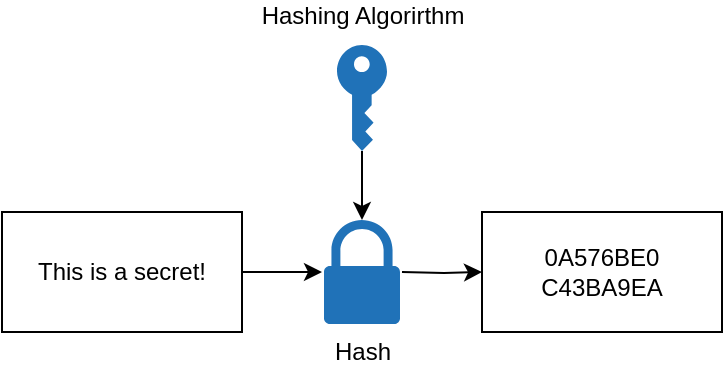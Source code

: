 <mxfile userAgent="Mozilla/5.0 (X11; CrOS x86_64 10323.67.0) AppleWebKit/537.36 (KHTML, like Gecko) Chrome/65.0.333.209 Safari/537.36" version="8.6.4" editor="www.draw.io" type="device"><diagram id="138cd747-3755-f58a-06eb-4d73bd0bba15" name="Page-1"><mxGraphModel dx="872" dy="497" grid="1" gridSize="10" guides="1" tooltips="1" connect="1" arrows="1" fold="1" page="1" pageScale="1" pageWidth="850" pageHeight="1100" background="#ffffff" math="0" shadow="0"><root><mxCell id="0"/><mxCell id="1" parent="0"/><mxCell id="6" style="edgeStyle=orthogonalEdgeStyle;rounded=0;html=1;jettySize=auto;orthogonalLoop=1;fontSize=12;" parent="1" source="5" edge="1"><mxGeometry relative="1" as="geometry"><mxPoint x="240" y="250" as="targetPoint"/></mxGeometry></mxCell><mxCell id="5" value="This is a secret!" style="rounded=0;whiteSpace=wrap;html=1;fontSize=12;" parent="1" vertex="1"><mxGeometry x="80" y="220" width="120" height="60" as="geometry"/></mxCell><mxCell id="16" style="edgeStyle=orthogonalEdgeStyle;rounded=0;html=1;entryX=0;entryY=0.5;jettySize=auto;orthogonalLoop=1;fontSize=12;" parent="1" target="15" edge="1"><mxGeometry relative="1" as="geometry"><mxPoint x="280" y="250" as="sourcePoint"/></mxGeometry></mxCell><mxCell id="15" value="0A576BE0&lt;br&gt;C43BA9EA&lt;br style=&quot;font-size: 12px&quot;&gt;" style="rounded=0;whiteSpace=wrap;html=1;fontSize=12;" parent="1" vertex="1"><mxGeometry x="320" y="220" width="120" height="60" as="geometry"/></mxCell><mxCell id="26" value="" style="edgeStyle=orthogonalEdgeStyle;rounded=0;html=1;jettySize=auto;orthogonalLoop=1;" edge="1" parent="1" source="21" target="22"><mxGeometry relative="1" as="geometry"/></mxCell><mxCell id="21" value="Hashing Algorirthm" style="shadow=0;dashed=0;html=1;strokeColor=none;labelPosition=center;verticalLabelPosition=bottom;verticalAlign=top;outlineConnect=0;shape=mxgraph.office.security.key_permissions;fillColor=#2072B8;spacing=-80;" vertex="1" parent="1"><mxGeometry x="247.5" y="136.5" width="25" height="53" as="geometry"/></mxCell><mxCell id="22" value="Hash" style="shadow=0;dashed=0;html=1;strokeColor=none;labelPosition=center;verticalLabelPosition=bottom;verticalAlign=top;outlineConnect=0;shape=mxgraph.office.security.lock_protected;fillColor=#2072B8;" vertex="1" parent="1"><mxGeometry x="241" y="224" width="38" height="52" as="geometry"/></mxCell></root></mxGraphModel></diagram></mxfile>